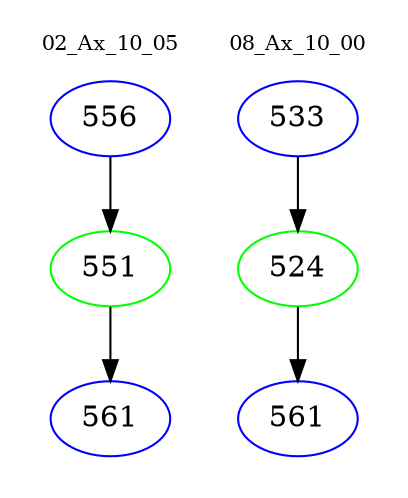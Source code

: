 digraph{
subgraph cluster_0 {
color = white
label = "02_Ax_10_05";
fontsize=10;
T0_556 [label="556", color="blue"]
T0_556 -> T0_551 [color="black"]
T0_551 [label="551", color="green"]
T0_551 -> T0_561 [color="black"]
T0_561 [label="561", color="blue"]
}
subgraph cluster_1 {
color = white
label = "08_Ax_10_00";
fontsize=10;
T1_533 [label="533", color="blue"]
T1_533 -> T1_524 [color="black"]
T1_524 [label="524", color="green"]
T1_524 -> T1_561 [color="black"]
T1_561 [label="561", color="blue"]
}
}
